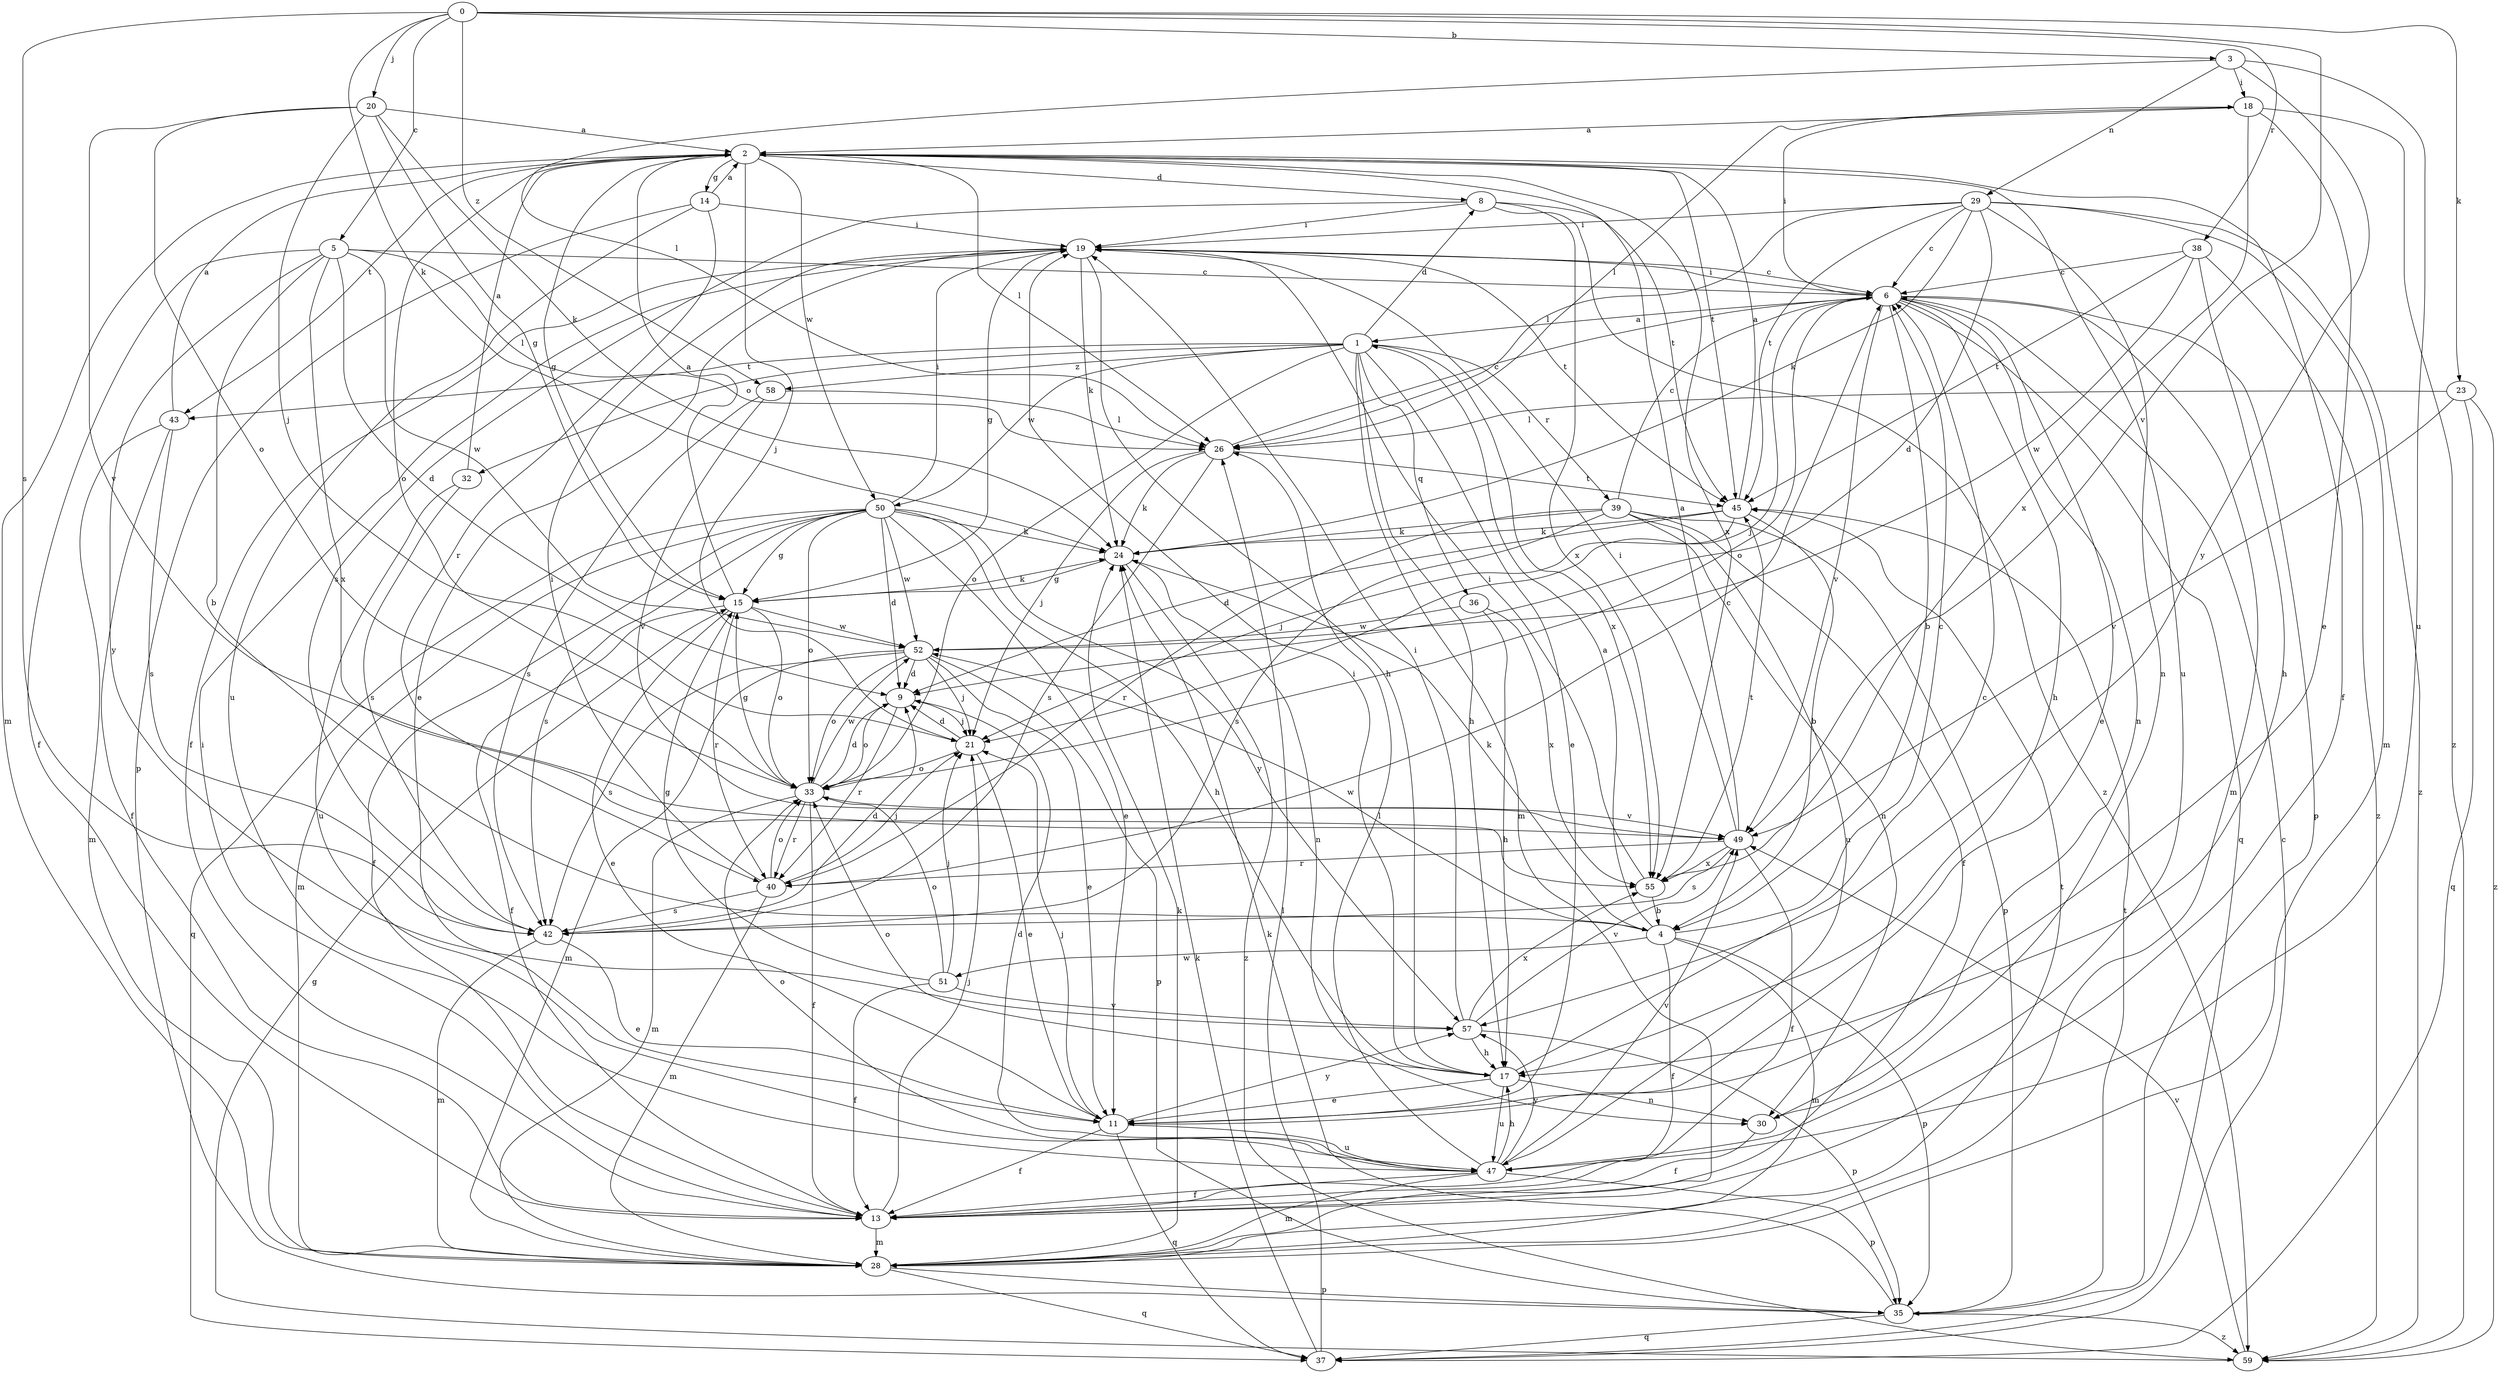 strict digraph  {
0;
1;
2;
3;
4;
5;
6;
8;
9;
11;
13;
14;
15;
17;
18;
19;
20;
21;
23;
24;
26;
28;
29;
30;
32;
33;
35;
36;
37;
38;
39;
40;
42;
43;
45;
47;
49;
50;
51;
52;
55;
57;
58;
59;
0 -> 3  [label=b];
0 -> 5  [label=c];
0 -> 20  [label=j];
0 -> 23  [label=k];
0 -> 24  [label=k];
0 -> 38  [label=r];
0 -> 42  [label=s];
0 -> 49  [label=v];
0 -> 58  [label=z];
1 -> 8  [label=d];
1 -> 11  [label=e];
1 -> 17  [label=h];
1 -> 28  [label=m];
1 -> 32  [label=o];
1 -> 33  [label=o];
1 -> 36  [label=q];
1 -> 39  [label=r];
1 -> 43  [label=t];
1 -> 50  [label=w];
1 -> 55  [label=x];
1 -> 58  [label=z];
2 -> 8  [label=d];
2 -> 13  [label=f];
2 -> 14  [label=g];
2 -> 15  [label=g];
2 -> 21  [label=j];
2 -> 26  [label=l];
2 -> 28  [label=m];
2 -> 33  [label=o];
2 -> 43  [label=t];
2 -> 45  [label=t];
2 -> 47  [label=u];
2 -> 50  [label=w];
2 -> 55  [label=x];
3 -> 18  [label=i];
3 -> 26  [label=l];
3 -> 29  [label=n];
3 -> 47  [label=u];
3 -> 57  [label=y];
4 -> 1  [label=a];
4 -> 6  [label=c];
4 -> 13  [label=f];
4 -> 24  [label=k];
4 -> 28  [label=m];
4 -> 35  [label=p];
4 -> 51  [label=w];
4 -> 52  [label=w];
5 -> 4  [label=b];
5 -> 6  [label=c];
5 -> 9  [label=d];
5 -> 13  [label=f];
5 -> 26  [label=l];
5 -> 52  [label=w];
5 -> 55  [label=x];
5 -> 57  [label=y];
6 -> 1  [label=a];
6 -> 4  [label=b];
6 -> 11  [label=e];
6 -> 17  [label=h];
6 -> 18  [label=i];
6 -> 19  [label=i];
6 -> 21  [label=j];
6 -> 28  [label=m];
6 -> 30  [label=n];
6 -> 33  [label=o];
6 -> 35  [label=p];
6 -> 37  [label=q];
6 -> 49  [label=v];
8 -> 19  [label=i];
8 -> 42  [label=s];
8 -> 45  [label=t];
8 -> 55  [label=x];
8 -> 59  [label=z];
9 -> 21  [label=j];
9 -> 33  [label=o];
9 -> 40  [label=r];
11 -> 13  [label=f];
11 -> 21  [label=j];
11 -> 37  [label=q];
11 -> 47  [label=u];
11 -> 57  [label=y];
13 -> 19  [label=i];
13 -> 21  [label=j];
13 -> 28  [label=m];
14 -> 2  [label=a];
14 -> 19  [label=i];
14 -> 35  [label=p];
14 -> 40  [label=r];
14 -> 47  [label=u];
15 -> 2  [label=a];
15 -> 11  [label=e];
15 -> 13  [label=f];
15 -> 24  [label=k];
15 -> 33  [label=o];
15 -> 40  [label=r];
15 -> 52  [label=w];
17 -> 6  [label=c];
17 -> 11  [label=e];
17 -> 19  [label=i];
17 -> 30  [label=n];
17 -> 33  [label=o];
17 -> 47  [label=u];
18 -> 2  [label=a];
18 -> 11  [label=e];
18 -> 26  [label=l];
18 -> 55  [label=x];
18 -> 59  [label=z];
19 -> 6  [label=c];
19 -> 11  [label=e];
19 -> 13  [label=f];
19 -> 15  [label=g];
19 -> 17  [label=h];
19 -> 24  [label=k];
19 -> 45  [label=t];
20 -> 2  [label=a];
20 -> 15  [label=g];
20 -> 21  [label=j];
20 -> 24  [label=k];
20 -> 33  [label=o];
20 -> 49  [label=v];
21 -> 9  [label=d];
21 -> 11  [label=e];
21 -> 33  [label=o];
23 -> 26  [label=l];
23 -> 37  [label=q];
23 -> 49  [label=v];
23 -> 59  [label=z];
24 -> 15  [label=g];
24 -> 30  [label=n];
24 -> 59  [label=z];
26 -> 6  [label=c];
26 -> 21  [label=j];
26 -> 24  [label=k];
26 -> 42  [label=s];
26 -> 45  [label=t];
28 -> 24  [label=k];
28 -> 35  [label=p];
28 -> 37  [label=q];
28 -> 45  [label=t];
29 -> 6  [label=c];
29 -> 9  [label=d];
29 -> 19  [label=i];
29 -> 24  [label=k];
29 -> 26  [label=l];
29 -> 28  [label=m];
29 -> 30  [label=n];
29 -> 45  [label=t];
29 -> 59  [label=z];
30 -> 13  [label=f];
32 -> 2  [label=a];
32 -> 42  [label=s];
32 -> 47  [label=u];
33 -> 9  [label=d];
33 -> 13  [label=f];
33 -> 15  [label=g];
33 -> 28  [label=m];
33 -> 40  [label=r];
33 -> 49  [label=v];
33 -> 52  [label=w];
35 -> 24  [label=k];
35 -> 37  [label=q];
35 -> 45  [label=t];
35 -> 59  [label=z];
36 -> 17  [label=h];
36 -> 52  [label=w];
36 -> 55  [label=x];
37 -> 6  [label=c];
37 -> 24  [label=k];
37 -> 26  [label=l];
38 -> 6  [label=c];
38 -> 17  [label=h];
38 -> 45  [label=t];
38 -> 52  [label=w];
38 -> 59  [label=z];
39 -> 6  [label=c];
39 -> 13  [label=f];
39 -> 24  [label=k];
39 -> 30  [label=n];
39 -> 35  [label=p];
39 -> 40  [label=r];
39 -> 42  [label=s];
39 -> 47  [label=u];
40 -> 6  [label=c];
40 -> 19  [label=i];
40 -> 21  [label=j];
40 -> 28  [label=m];
40 -> 33  [label=o];
40 -> 42  [label=s];
42 -> 9  [label=d];
42 -> 11  [label=e];
42 -> 28  [label=m];
43 -> 2  [label=a];
43 -> 13  [label=f];
43 -> 28  [label=m];
43 -> 42  [label=s];
45 -> 2  [label=a];
45 -> 4  [label=b];
45 -> 9  [label=d];
45 -> 21  [label=j];
45 -> 24  [label=k];
47 -> 9  [label=d];
47 -> 13  [label=f];
47 -> 17  [label=h];
47 -> 26  [label=l];
47 -> 28  [label=m];
47 -> 33  [label=o];
47 -> 35  [label=p];
47 -> 49  [label=v];
47 -> 57  [label=y];
49 -> 2  [label=a];
49 -> 13  [label=f];
49 -> 19  [label=i];
49 -> 40  [label=r];
49 -> 42  [label=s];
49 -> 55  [label=x];
50 -> 9  [label=d];
50 -> 11  [label=e];
50 -> 13  [label=f];
50 -> 15  [label=g];
50 -> 17  [label=h];
50 -> 19  [label=i];
50 -> 24  [label=k];
50 -> 28  [label=m];
50 -> 33  [label=o];
50 -> 37  [label=q];
50 -> 42  [label=s];
50 -> 52  [label=w];
50 -> 57  [label=y];
51 -> 13  [label=f];
51 -> 15  [label=g];
51 -> 21  [label=j];
51 -> 33  [label=o];
51 -> 57  [label=y];
52 -> 9  [label=d];
52 -> 11  [label=e];
52 -> 21  [label=j];
52 -> 28  [label=m];
52 -> 33  [label=o];
52 -> 35  [label=p];
52 -> 42  [label=s];
55 -> 4  [label=b];
55 -> 19  [label=i];
55 -> 45  [label=t];
57 -> 17  [label=h];
57 -> 19  [label=i];
57 -> 35  [label=p];
57 -> 49  [label=v];
57 -> 55  [label=x];
58 -> 26  [label=l];
58 -> 42  [label=s];
58 -> 49  [label=v];
59 -> 15  [label=g];
59 -> 49  [label=v];
}
